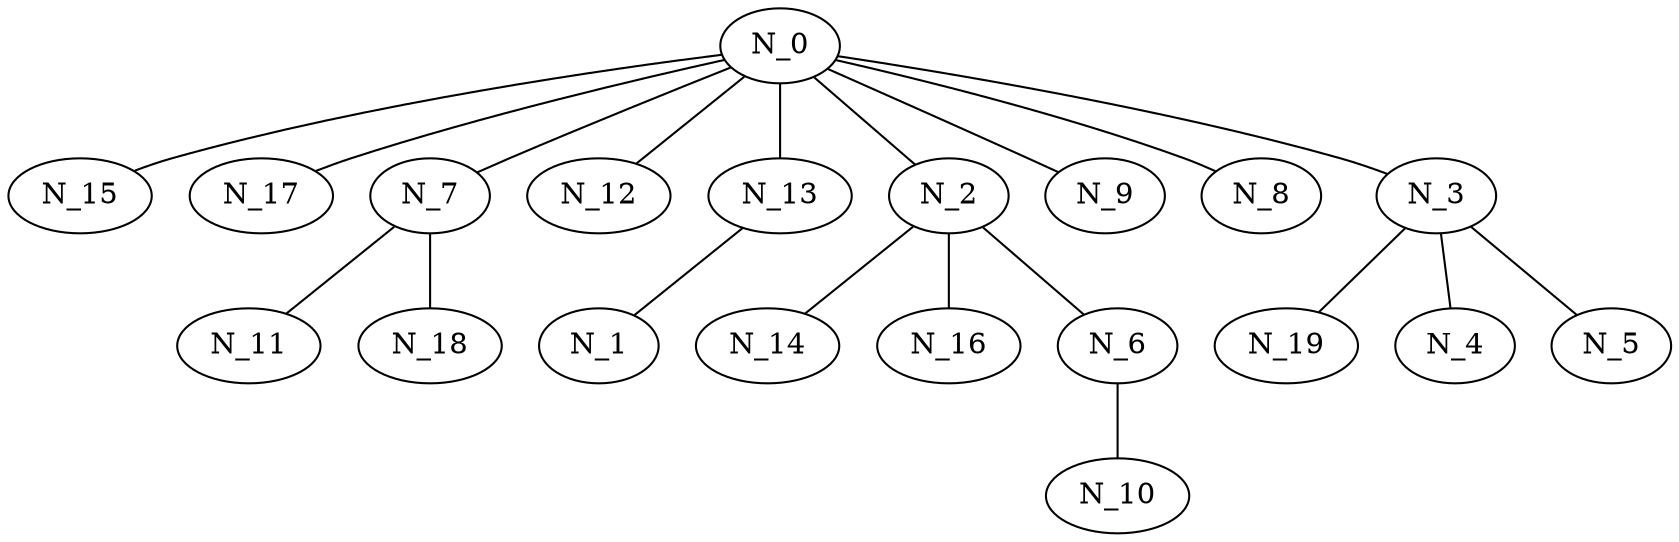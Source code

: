 graph arbolBFS_Gilbert {
N_0 -- N_15;
N_0 -- N_17;
N_7 -- N_11;
N_0 -- N_12;
N_0 -- N_13;
N_2 -- N_14;
N_2 -- N_16;
N_7 -- N_18;
N_0 -- N_9;
N_0 -- N_8;
N_13 -- N_1;
N_0 -- N_3;
N_3 -- N_19;
N_0 -- N_2;
N_6 -- N_10;
N_3 -- N_4;
N_0 -- N_7;
N_3 -- N_5;
N_2 -- N_6;
}